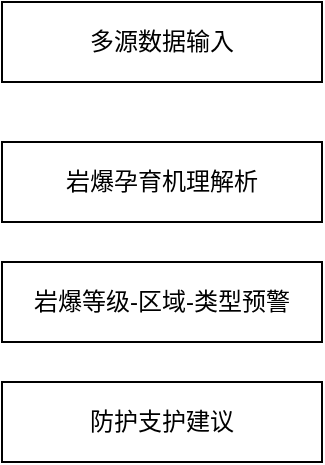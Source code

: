 <mxfile version="28.2.0">
  <diagram name="第 1 页" id="_0HFogTe2USbzR2rLLZJ">
    <mxGraphModel dx="1050" dy="715" grid="1" gridSize="10" guides="1" tooltips="1" connect="1" arrows="1" fold="1" page="1" pageScale="1" pageWidth="827" pageHeight="1169" math="0" shadow="0">
      <root>
        <mxCell id="0" />
        <mxCell id="1" parent="0" />
        <mxCell id="pdHHPMocJClY0RkcDFye-1" value="多源数据输入" style="rounded=0;whiteSpace=wrap;html=1;" vertex="1" parent="1">
          <mxGeometry x="280" y="200" width="160" height="40" as="geometry" />
        </mxCell>
        <mxCell id="pdHHPMocJClY0RkcDFye-2" value="岩爆孕育机理解析" style="rounded=0;whiteSpace=wrap;html=1;" vertex="1" parent="1">
          <mxGeometry x="280" y="270" width="160" height="40" as="geometry" />
        </mxCell>
        <mxCell id="pdHHPMocJClY0RkcDFye-3" value="岩爆等级-区域-类型预警" style="rounded=0;whiteSpace=wrap;html=1;" vertex="1" parent="1">
          <mxGeometry x="280" y="330" width="160" height="40" as="geometry" />
        </mxCell>
        <mxCell id="pdHHPMocJClY0RkcDFye-4" value="防护支护建议" style="rounded=0;whiteSpace=wrap;html=1;" vertex="1" parent="1">
          <mxGeometry x="280" y="390" width="160" height="40" as="geometry" />
        </mxCell>
      </root>
    </mxGraphModel>
  </diagram>
</mxfile>
